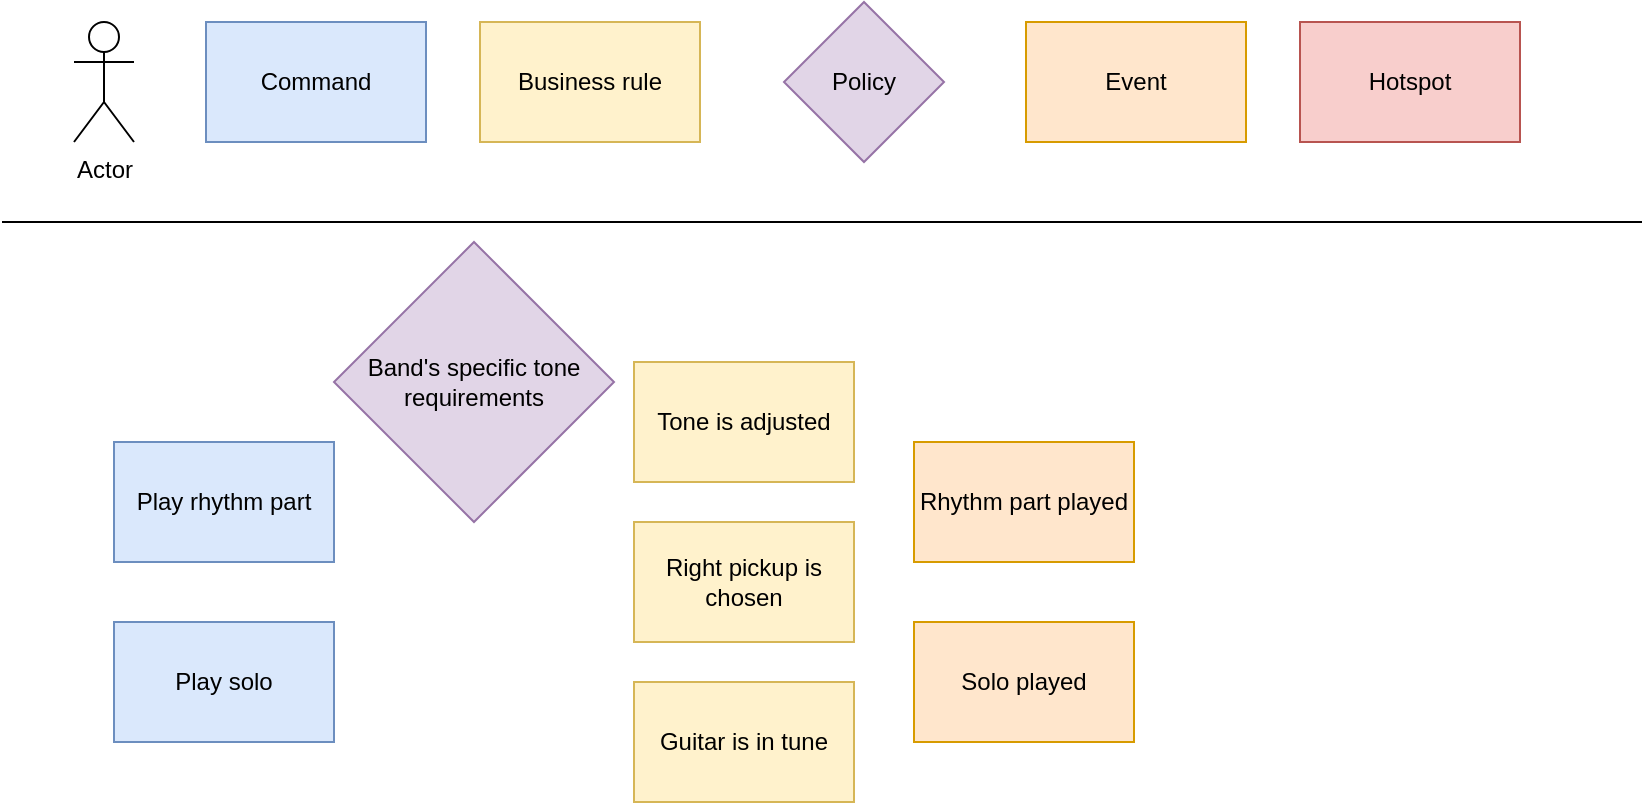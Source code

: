 <mxfile version="14.8.6" type="github">
  <diagram id="4tkHtGuFGiD6dUaCuHIw" name="Page-1">
    <mxGraphModel dx="2870" dy="1134" grid="1" gridSize="10" guides="1" tooltips="1" connect="1" arrows="1" fold="1" page="1" pageScale="1" pageWidth="827" pageHeight="1169" math="0" shadow="0">
      <root>
        <mxCell id="0" />
        <mxCell id="1" parent="0" />
        <mxCell id="1aMg-3rMD4sG1Mxqv6Jb-1" value="Command" style="rounded=0;whiteSpace=wrap;html=1;fillColor=#dae8fc;strokeColor=#6c8ebf;flipH=0;" vertex="1" parent="1">
          <mxGeometry x="106" y="30" width="110" height="60" as="geometry" />
        </mxCell>
        <mxCell id="1aMg-3rMD4sG1Mxqv6Jb-2" value="Event" style="rounded=0;whiteSpace=wrap;html=1;fillColor=#ffe6cc;strokeColor=#d79b00;flipH=0;" vertex="1" parent="1">
          <mxGeometry x="516" y="30" width="110" height="60" as="geometry" />
        </mxCell>
        <mxCell id="1aMg-3rMD4sG1Mxqv6Jb-3" value="Policy" style="rhombus;whiteSpace=wrap;html=1;fillColor=#e1d5e7;strokeColor=#9673a6;flipH=0;" vertex="1" parent="1">
          <mxGeometry x="395" y="20" width="80" height="80" as="geometry" />
        </mxCell>
        <mxCell id="1aMg-3rMD4sG1Mxqv6Jb-4" value="Actor" style="shape=umlActor;verticalLabelPosition=bottom;verticalAlign=top;html=1;outlineConnect=0;flipH=0;" vertex="1" parent="1">
          <mxGeometry x="40" y="30" width="30" height="60" as="geometry" />
        </mxCell>
        <mxCell id="1aMg-3rMD4sG1Mxqv6Jb-5" value="Hotspot" style="rounded=0;whiteSpace=wrap;html=1;fillColor=#f8cecc;strokeColor=#b85450;flipH=0;" vertex="1" parent="1">
          <mxGeometry x="653" y="30" width="110" height="60" as="geometry" />
        </mxCell>
        <mxCell id="1aMg-3rMD4sG1Mxqv6Jb-6" value="Business rule" style="rounded=0;whiteSpace=wrap;html=1;fillColor=#fff2cc;strokeColor=#d6b656;flipH=0;" vertex="1" parent="1">
          <mxGeometry x="243" y="30" width="110" height="60" as="geometry" />
        </mxCell>
        <mxCell id="1aMg-3rMD4sG1Mxqv6Jb-7" value="" style="endArrow=none;html=1;" edge="1" parent="1">
          <mxGeometry width="50" height="50" relative="1" as="geometry">
            <mxPoint x="4" y="130" as="sourcePoint" />
            <mxPoint x="824" y="130" as="targetPoint" />
          </mxGeometry>
        </mxCell>
        <mxCell id="1aMg-3rMD4sG1Mxqv6Jb-9" value="Tone is adjusted" style="rounded=0;whiteSpace=wrap;html=1;fillColor=#fff2cc;strokeColor=#d6b656;flipH=0;" vertex="1" parent="1">
          <mxGeometry x="320" y="200" width="110" height="60" as="geometry" />
        </mxCell>
        <mxCell id="1aMg-3rMD4sG1Mxqv6Jb-10" value="Right pickup is chosen" style="rounded=0;whiteSpace=wrap;html=1;fillColor=#fff2cc;strokeColor=#d6b656;flipH=0;" vertex="1" parent="1">
          <mxGeometry x="320" y="280" width="110" height="60" as="geometry" />
        </mxCell>
        <mxCell id="1aMg-3rMD4sG1Mxqv6Jb-11" value="Guitar is in tune" style="rounded=0;whiteSpace=wrap;html=1;fillColor=#fff2cc;strokeColor=#d6b656;flipH=0;" vertex="1" parent="1">
          <mxGeometry x="320" y="360" width="110" height="60" as="geometry" />
        </mxCell>
        <mxCell id="1aMg-3rMD4sG1Mxqv6Jb-13" value="Play rhythm part" style="rounded=0;whiteSpace=wrap;html=1;fillColor=#dae8fc;strokeColor=#6c8ebf;flipH=0;" vertex="1" parent="1">
          <mxGeometry x="60" y="240" width="110" height="60" as="geometry" />
        </mxCell>
        <mxCell id="1aMg-3rMD4sG1Mxqv6Jb-14" value="Play solo" style="rounded=0;whiteSpace=wrap;html=1;fillColor=#dae8fc;strokeColor=#6c8ebf;flipH=0;" vertex="1" parent="1">
          <mxGeometry x="60" y="330" width="110" height="60" as="geometry" />
        </mxCell>
        <mxCell id="1aMg-3rMD4sG1Mxqv6Jb-15" value="Rhythm part played" style="rounded=0;whiteSpace=wrap;html=1;fillColor=#ffe6cc;strokeColor=#d79b00;flipH=0;" vertex="1" parent="1">
          <mxGeometry x="460" y="240" width="110" height="60" as="geometry" />
        </mxCell>
        <mxCell id="1aMg-3rMD4sG1Mxqv6Jb-16" value="Solo played" style="rounded=0;whiteSpace=wrap;html=1;fillColor=#ffe6cc;strokeColor=#d79b00;flipH=0;" vertex="1" parent="1">
          <mxGeometry x="460" y="330" width="110" height="60" as="geometry" />
        </mxCell>
        <mxCell id="1aMg-3rMD4sG1Mxqv6Jb-17" value="Band&#39;s specific tone requirements" style="rhombus;whiteSpace=wrap;html=1;fillColor=#e1d5e7;strokeColor=#9673a6;flipH=0;" vertex="1" parent="1">
          <mxGeometry x="170" y="140" width="140" height="140" as="geometry" />
        </mxCell>
      </root>
    </mxGraphModel>
  </diagram>
</mxfile>
